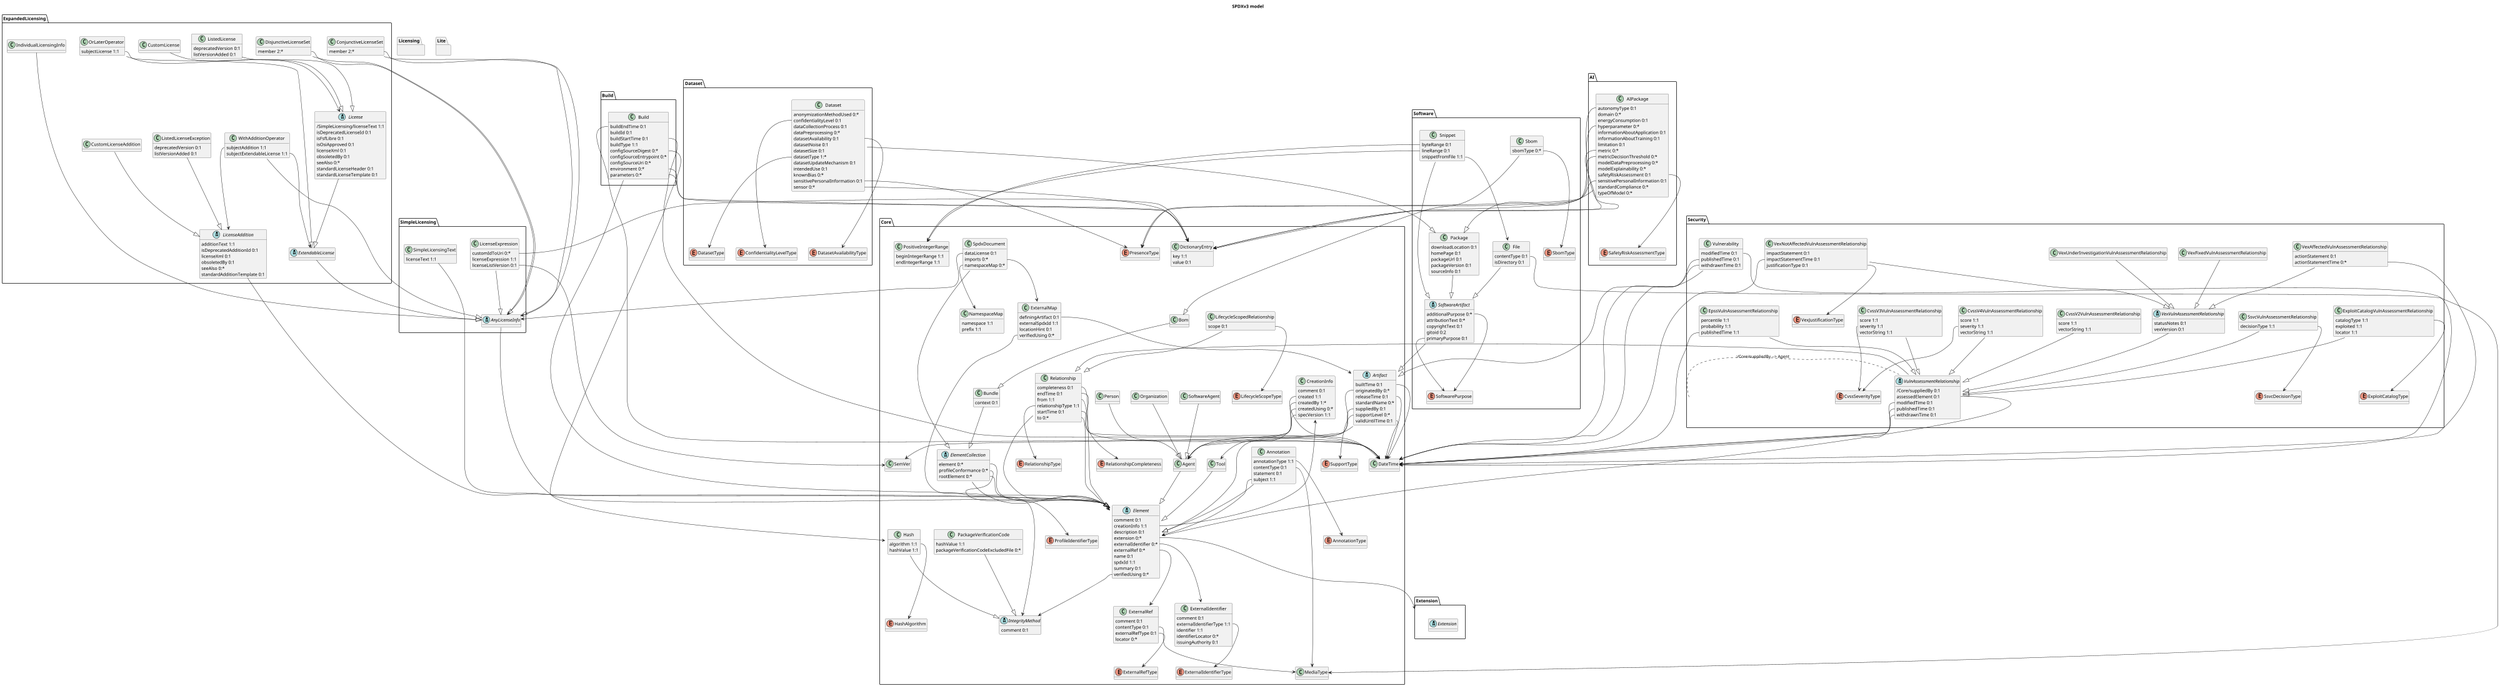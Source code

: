 
@startuml
'Automatically generated by spec-parser v2.0.0 on 2024-02-22T18:36:13.991420+00:00

title SPDXv3 model
scale 4000*4000
hide methods
skinparam packageStyle folder

package Build {
}
package Licensing {
}
package Software {
}
package ExpandedLicensing {
}
package Lite {
}
package Core {
}
package SimpleLicensing {
}
package Dataset {
}
package AI {
}
package Security {
}
package Extension {
}
class Build.Build {
	buildEndTime 0:1
	buildId 0:1
	buildStartTime 0:1
	buildType 1:1
	configSourceDigest 0:*
	configSourceEntrypoint 0:*
	configSourceUri 0:*
	environment 0:*
	parameters 0:*
}
class Software.Snippet {
	byteRange 0:1
	lineRange 0:1
	snippetFromFile 1:1
}
class Software.Package {
	downloadLocation 0:1
	homePage 0:1
	packageUrl 0:1
	packageVersion 0:1
	sourceInfo 0:1
}
abstract Software.SoftwareArtifact {
	additionalPurpose 0:*
	attributionText 0:*
	copyrightText 0:1
	gitoid 0:2
	primaryPurpose 0:1
}
class Software.File {
	contentType 0:1
	isDirectory 0:1
}
class Software.Sbom {
	sbomType 0:*
}
class ExpandedLicensing.DisjunctiveLicenseSet {
	member 2:*
}
abstract ExpandedLicensing.License {
	/SimpleLicensing/licenseText 1:1
	isDeprecatedLicenseId 0:1
	isFsfLibre 0:1
	isOsiApproved 0:1
	licenseXml 0:1
	obsoletedBy 0:1
	seeAlso 0:*
	standardLicenseHeader 0:1
	standardLicenseTemplate 0:1
}
class ExpandedLicensing.ConjunctiveLicenseSet {
	member 2:*
}
class ExpandedLicensing.CustomLicenseAddition {
}
class ExpandedLicensing.OrLaterOperator {
	subjectLicense 1:1
}
abstract ExpandedLicensing.ExtendableLicense {
}
class ExpandedLicensing.WithAdditionOperator {
	subjectAddition 1:1
	subjectExtendableLicense 1:1
}
class ExpandedLicensing.IndividualLicensingInfo {
}
class ExpandedLicensing.ListedLicenseException {
	deprecatedVersion 0:1
	listVersionAdded 0:1
}
class ExpandedLicensing.CustomLicense {
}
class ExpandedLicensing.ListedLicense {
	deprecatedVersion 0:1
	listVersionAdded 0:1
}
abstract ExpandedLicensing.LicenseAddition {
	additionText 1:1
	isDeprecatedAdditionId 0:1
	licenseXml 0:1
	obsoletedBy 0:1
	seeAlso 0:*
	standardAdditionTemplate 0:1
}
class Core.CreationInfo {
	comment 0:1
	created 1:1
	createdBy 1:*
	createdUsing 0:*
	specVersion 1:1
}
abstract Core.Element {
	comment 0:1
	creationInfo 1:1
	description 0:1
	extension 0:*
	externalIdentifier 0:*
	externalRef 0:*
	name 0:1
	spdxId 1:1
	summary 0:1
	verifiedUsing 0:*
}
class Core.ExternalRef {
	comment 0:1
	contentType 0:1
	externalRefType 0:1
	locator 0:*
}
class Core.Bom {
}
abstract Core.IntegrityMethod {
	comment 0:1
}
class Core.PositiveIntegerRange {
	beginIntegerRange 1:1
	endIntegerRange 1:1
}
class Core.NamespaceMap {
	namespace 1:1
	prefix 1:1
}
abstract Core.Artifact {
	builtTime 0:1
	originatedBy 0:*
	releaseTime 0:1
	standardName 0:*
	suppliedBy 0:1
	supportLevel 0:*
	validUntilTime 0:1
}
class Core.Organization {
}
class Core.Tool {
}
abstract Core.ElementCollection {
	element 0:*
	profileConformance 0:*
	rootElement 0:*
}
class Core.ExternalMap {
	definingArtifact 0:1
	externalSpdxId 1:1
	locationHint 0:1
	verifiedUsing 0:*
}
class Core.Hash {
	algorithm 1:1
	hashValue 1:1
}
class Core.Annotation {
	annotationType 1:1
	contentType 0:1
	statement 0:1
	subject 1:1
}
class Core.DictionaryEntry {
	key 1:1
	value 0:1
}
class Core.Person {
}
class Core.Agent {
}
class Core.ExternalIdentifier {
	comment 0:1
	externalIdentifierType 1:1
	identifier 1:1
	identifierLocator 0:*
	issuingAuthority 0:1
}
class Core.SpdxDocument {
	dataLicense 0:1
	imports 0:*
	namespaceMap 0:*
}
class Core.Relationship {
	completeness 0:1
	endTime 0:1
	from 1:1
	relationshipType 1:1
	startTime 0:1
	to 0:*
}
class Core.SoftwareAgent {
}
class Core.LifecycleScopedRelationship {
	scope 0:1
}
class Core.Bundle {
	context 0:1
}
class Core.PackageVerificationCode {
	hashValue 1:1
	packageVerificationCodeExcludedFile 0:*
}
class SimpleLicensing.LicenseExpression {
	customIdToUri 0:*
	licenseExpression 1:1
	licenseListVersion 0:1
}
abstract SimpleLicensing.AnyLicenseInfo {
}
class SimpleLicensing.SimpleLicensingText {
	licenseText 1:1
}
class Dataset.Dataset {
	anonymizationMethodUsed 0:*
	confidentialityLevel 0:1
	dataCollectionProcess 0:1
	dataPreprocessing 0:*
	datasetAvailability 0:1
	datasetNoise 0:1
	datasetSize 0:1
	datasetType 1:*
	datasetUpdateMechanism 0:1
	intendedUse 0:1
	knownBias 0:*
	sensitivePersonalInformation 0:1
	sensor 0:*
}
class AI.AIPackage {
	autonomyType 0:1
	domain 0:*
	energyConsumption 0:1
	hyperparameter 0:*
	informationAboutApplication 0:1
	informationAboutTraining 0:1
	limitation 0:1
	metric 0:*
	metricDecisionThreshold 0:*
	modelDataPreprocessing 0:*
	modelExplainability 0:*
	safetyRiskAssessment 0:1
	sensitivePersonalInformation 0:1
	standardCompliance 0:*
	typeOfModel 0:*
}
class Security.CvssV2VulnAssessmentRelationship {
	score 1:1
	vectorString 1:1
}
class Security.VexAffectedVulnAssessmentRelationship {
	actionStatement 0:1
	actionStatementTime 0:*
}
class Security.SsvcVulnAssessmentRelationship {
	decisionType 1:1
}
class Security.Vulnerability {
	modifiedTime 0:1
	publishedTime 0:1
	withdrawnTime 0:1
}
class Security.EpssVulnAssessmentRelationship {
	percentile 1:1
	probability 1:1
	publishedTime 1:1
}
abstract Security.VulnAssessmentRelationship {
	/Core/suppliedBy 0:1
	assessedElement 0:1
	modifiedTime 0:1
	publishedTime 0:1
	withdrawnTime 0:1
}
class Security.VexFixedVulnAssessmentRelationship {
}
class Security.ExploitCatalogVulnAssessmentRelationship {
	catalogType 1:1
	exploited 1:1
	locator 1:1
}
class Security.VexUnderInvestigationVulnAssessmentRelationship {
}
class Security.CvssV4VulnAssessmentRelationship {
	score 1:1
	severity 1:1
	vectorString 1:1
}
class Security.VexNotAffectedVulnAssessmentRelationship {
	impactStatement 0:1
	impactStatementTime 0:1
	justificationType 0:1
}
abstract Security.VexVulnAssessmentRelationship {
	statusNotes 0:1
	vexVersion 0:1
}
class Security.CvssV3VulnAssessmentRelationship {
	score 1:1
	severity 1:1
	vectorString 1:1
}
abstract Extension.Extension {
}
enum Software.SoftwarePurpose {
}
enum Software.SbomType {
}
enum Core.HashAlgorithm {
}
enum Core.ProfileIdentifierType {
}
enum Core.ExternalIdentifierType {
}
enum Core.AnnotationType {
}
enum Core.RelationshipType {
}
enum Core.RelationshipCompleteness {
}
enum Core.PresenceType {
}
enum Core.SupportType {
}
enum Core.ExternalRefType {
}
enum Core.LifecycleScopeType {
}
enum Dataset.ConfidentialityLevelType {
}
enum Dataset.DatasetType {
}
enum Dataset.DatasetAvailabilityType {
}
enum AI.SafetyRiskAssessmentType {
}
enum Security.SsvcDecisionType {
}
enum Security.ExploitCatalogType {
}
enum Security.VexJustificationType {
}
enum Security.CvssSeverityType {
}
class Core.SemVer {
}
class Core.MediaType {
}
class Core.DateTime {
}
Build.Build --|> Element
Software.Snippet --|> SoftwareArtifact
Software.Package --|> SoftwareArtifact
Software.SoftwareArtifact --|> Artifact
Software.File --|> SoftwareArtifact
Software.Sbom --|> Bom
ExpandedLicensing.DisjunctiveLicenseSet --|> AnyLicenseInfo
ExpandedLicensing.License --|> ExtendableLicense
ExpandedLicensing.ConjunctiveLicenseSet --|> AnyLicenseInfo
ExpandedLicensing.CustomLicenseAddition --|> LicenseAddition
ExpandedLicensing.OrLaterOperator --|> ExtendableLicense
ExpandedLicensing.ExtendableLicense --|> AnyLicenseInfo
ExpandedLicensing.WithAdditionOperator --|> AnyLicenseInfo
ExpandedLicensing.IndividualLicensingInfo --|> AnyLicenseInfo
ExpandedLicensing.ListedLicenseException --|> LicenseAddition
ExpandedLicensing.CustomLicense --|> License
ExpandedLicensing.ListedLicense --|> License
ExpandedLicensing.LicenseAddition --|> Element
Core.Bom --|> Bundle
Core.Artifact --|> Element
Core.Organization --|> Agent
Core.Tool --|> Element
Core.ElementCollection --|> Element
Core.Hash --|> IntegrityMethod
Core.Annotation --|> Element
Core.Person --|> Agent
Core.Agent --|> Element
Core.SpdxDocument --|> ElementCollection
Core.Relationship --|> Element
Core.SoftwareAgent --|> Agent
Core.LifecycleScopedRelationship --|> Relationship
Core.Bundle --|> ElementCollection
Core.PackageVerificationCode --|> IntegrityMethod
SimpleLicensing.LicenseExpression --|> AnyLicenseInfo
SimpleLicensing.AnyLicenseInfo --|> Element
SimpleLicensing.SimpleLicensingText --|> Element
Dataset.Dataset --|> Package
AI.AIPackage --|> Package
Security.CvssV2VulnAssessmentRelationship --|> VulnAssessmentRelationship
Security.VexAffectedVulnAssessmentRelationship --|> VexVulnAssessmentRelationship
Security.SsvcVulnAssessmentRelationship --|> VulnAssessmentRelationship
Security.Vulnerability --|> Artifact
Security.EpssVulnAssessmentRelationship --|> VulnAssessmentRelationship
Security.VulnAssessmentRelationship --|> Relationship
Security.VexFixedVulnAssessmentRelationship --|> VexVulnAssessmentRelationship
Security.ExploitCatalogVulnAssessmentRelationship --|> VulnAssessmentRelationship
Security.VexUnderInvestigationVulnAssessmentRelationship --|> VexVulnAssessmentRelationship
Security.CvssV4VulnAssessmentRelationship --|> VulnAssessmentRelationship
Security.VexNotAffectedVulnAssessmentRelationship --|> VexVulnAssessmentRelationship
Security.VexVulnAssessmentRelationship --|> VulnAssessmentRelationship
Security.CvssV3VulnAssessmentRelationship --|> VulnAssessmentRelationship
Build.Build::buildEndTime --> DateTime
Build.Build::buildStartTime --> DateTime
Build.Build::configSourceDigest --> Hash
Build.Build::environment --> DictionaryEntry
Build.Build::parameters --> DictionaryEntry
Software.Snippet::byteRange --> PositiveIntegerRange
Software.Snippet::lineRange --> PositiveIntegerRange
Software.Snippet::snippetFromFile --> File
Software.SoftwareArtifact::additionalPurpose --> SoftwarePurpose
Software.SoftwareArtifact::primaryPurpose --> SoftwarePurpose
Software.File::contentType --> MediaType
Software.Sbom::sbomType --> SbomType
ExpandedLicensing.DisjunctiveLicenseSet::member --> AnyLicenseInfo
ExpandedLicensing.ConjunctiveLicenseSet::member --> AnyLicenseInfo
ExpandedLicensing.OrLaterOperator::subjectLicense --> License
ExpandedLicensing.WithAdditionOperator::subjectAddition --> LicenseAddition
ExpandedLicensing.WithAdditionOperator::subjectExtendableLicense --> ExtendableLicense
Core.CreationInfo::created --> DateTime
Core.CreationInfo::createdBy --> Agent
Core.CreationInfo::createdUsing --> Tool
Core.CreationInfo::specVersion --> SemVer
Core.Element::creationInfo --> CreationInfo
Core.Element::extension --> Extension
Core.Element::externalIdentifier --> ExternalIdentifier
Core.Element::externalRef --> ExternalRef
Core.Element::verifiedUsing --> IntegrityMethod
Core.ExternalRef::contentType --> MediaType
Core.ExternalRef::externalRefType --> ExternalRefType
Core.Artifact::builtTime --> DateTime
Core.Artifact::originatedBy --> Agent
Core.Artifact::releaseTime --> DateTime
Core.Artifact::suppliedBy --> Agent
Core.Artifact::supportLevel --> SupportType
Core.Artifact::validUntilTime --> DateTime
Core.ElementCollection::element --> Element
Core.ElementCollection::profileConformance --> ProfileIdentifierType
Core.ElementCollection::rootElement --> Element
Core.ExternalMap::definingArtifact --> Artifact
Core.ExternalMap::verifiedUsing --> IntegrityMethod
Core.Hash::algorithm --> HashAlgorithm
Core.Annotation::annotationType --> AnnotationType
Core.Annotation::contentType --> MediaType
Core.Annotation::subject --> Element
Core.ExternalIdentifier::externalIdentifierType --> ExternalIdentifierType
Core.SpdxDocument::dataLicense --> AnyLicenseInfo
Core.SpdxDocument::imports --> ExternalMap
Core.SpdxDocument::namespaceMap --> NamespaceMap
Core.Relationship::completeness --> RelationshipCompleteness
Core.Relationship::endTime --> DateTime
Core.Relationship::from --> Element
Core.Relationship::relationshipType --> RelationshipType
Core.Relationship::startTime --> DateTime
Core.Relationship::to --> Element
Core.LifecycleScopedRelationship::scope --> LifecycleScopeType
SimpleLicensing.LicenseExpression::customIdToUri --> DictionaryEntry
SimpleLicensing.LicenseExpression::licenseListVersion --> SemVer
Dataset.Dataset::confidentialityLevel --> ConfidentialityLevelType
Dataset.Dataset::datasetAvailability --> DatasetAvailabilityType
Dataset.Dataset::datasetType --> DatasetType
Dataset.Dataset::sensitivePersonalInformation --> PresenceType
Dataset.Dataset::sensor --> DictionaryEntry
AI.AIPackage::autonomyType --> PresenceType
AI.AIPackage::hyperparameter --> DictionaryEntry
AI.AIPackage::metric --> DictionaryEntry
AI.AIPackage::metricDecisionThreshold --> DictionaryEntry
AI.AIPackage::safetyRiskAssessment --> SafetyRiskAssessmentType
AI.AIPackage::sensitivePersonalInformation --> PresenceType
Security.VexAffectedVulnAssessmentRelationship::actionStatementTime --> DateTime
Security.SsvcVulnAssessmentRelationship::decisionType --> SsvcDecisionType
Security.Vulnerability::modifiedTime --> DateTime
Security.Vulnerability::publishedTime --> DateTime
Security.Vulnerability::withdrawnTime --> DateTime
Security.EpssVulnAssessmentRelationship::publishedTime --> DateTime
Security.VulnAssessmentRelationship::/Core/suppliedBy --> Agent
Security.VulnAssessmentRelationship::assessedElement --> Element
Security.VulnAssessmentRelationship::modifiedTime --> DateTime
Security.VulnAssessmentRelationship::publishedTime --> DateTime
Security.VulnAssessmentRelationship::withdrawnTime --> DateTime
Security.ExploitCatalogVulnAssessmentRelationship::catalogType --> ExploitCatalogType
Security.CvssV4VulnAssessmentRelationship::severity --> CvssSeverityType
Security.VexNotAffectedVulnAssessmentRelationship::impactStatementTime --> DateTime
Security.VexNotAffectedVulnAssessmentRelationship::justificationType --> VexJustificationType
Security.CvssV3VulnAssessmentRelationship::severity --> CvssSeverityType

@enduml
